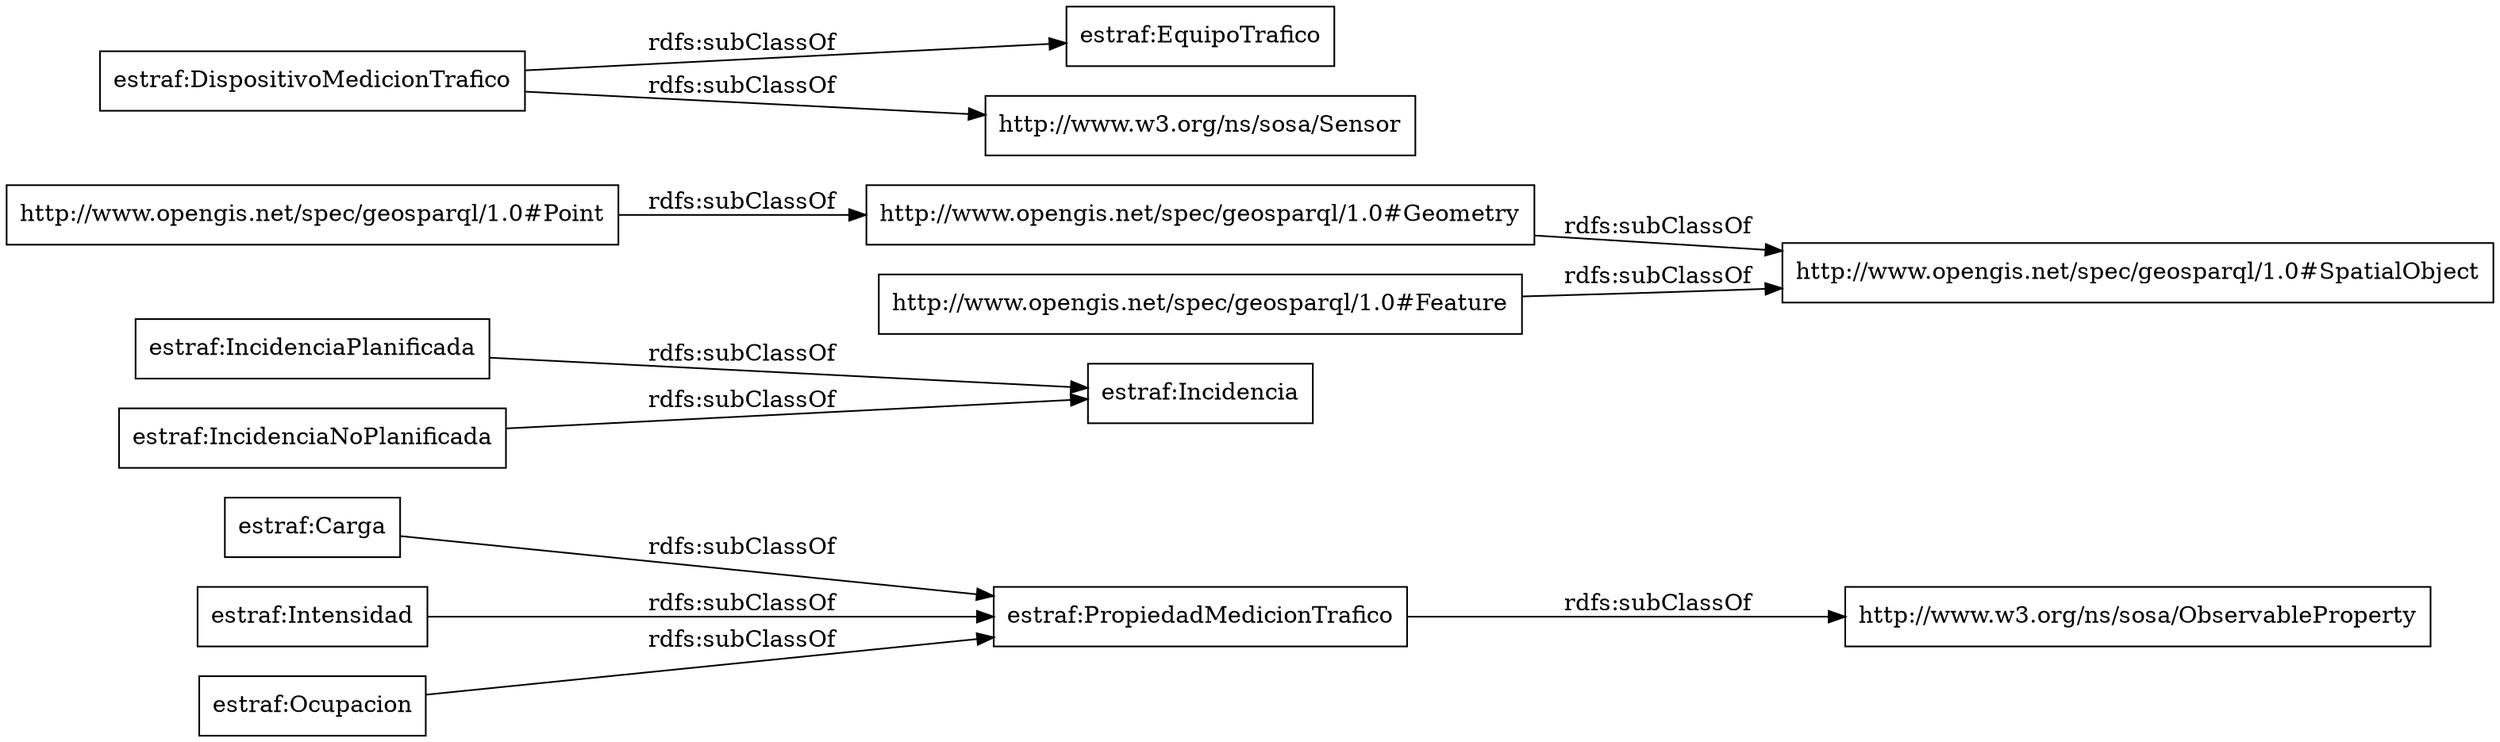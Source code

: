 digraph ar2dtool_diagram { 
rankdir=LR;
size="1000"
node [shape = rectangle, color="black"]; "estraf:Carga" "http://www.w3.org/ns/sosa/ObservableProperty" "estraf:Incidencia" "http://www.opengis.net/spec/geosparql/1.0#SpatialObject" "estraf:PropiedadMedicionTrafico" "estraf:EquipoTrafico" "estraf:DispositivoMedicionTrafico" "http://www.opengis.net/spec/geosparql/1.0#Point" "estraf:Intensidad" "http://www.opengis.net/spec/geosparql/1.0#Geometry" "estraf:IncidenciaPlanificada" "http://www.w3.org/ns/sosa/Sensor" "estraf:Ocupacion" "estraf:IncidenciaNoPlanificada" "http://www.opengis.net/spec/geosparql/1.0#Feature" ; /*classes style*/
	"http://www.opengis.net/spec/geosparql/1.0#Geometry" -> "http://www.opengis.net/spec/geosparql/1.0#SpatialObject" [ label = "rdfs:subClassOf" ];
	"estraf:Carga" -> "estraf:PropiedadMedicionTrafico" [ label = "rdfs:subClassOf" ];
	"estraf:IncidenciaNoPlanificada" -> "estraf:Incidencia" [ label = "rdfs:subClassOf" ];
	"http://www.opengis.net/spec/geosparql/1.0#Point" -> "http://www.opengis.net/spec/geosparql/1.0#Geometry" [ label = "rdfs:subClassOf" ];
	"estraf:Ocupacion" -> "estraf:PropiedadMedicionTrafico" [ label = "rdfs:subClassOf" ];
	"estraf:IncidenciaPlanificada" -> "estraf:Incidencia" [ label = "rdfs:subClassOf" ];
	"http://www.opengis.net/spec/geosparql/1.0#Feature" -> "http://www.opengis.net/spec/geosparql/1.0#SpatialObject" [ label = "rdfs:subClassOf" ];
	"estraf:PropiedadMedicionTrafico" -> "http://www.w3.org/ns/sosa/ObservableProperty" [ label = "rdfs:subClassOf" ];
	"estraf:DispositivoMedicionTrafico" -> "http://www.w3.org/ns/sosa/Sensor" [ label = "rdfs:subClassOf" ];
	"estraf:DispositivoMedicionTrafico" -> "estraf:EquipoTrafico" [ label = "rdfs:subClassOf" ];
	"estraf:Intensidad" -> "estraf:PropiedadMedicionTrafico" [ label = "rdfs:subClassOf" ];

}
